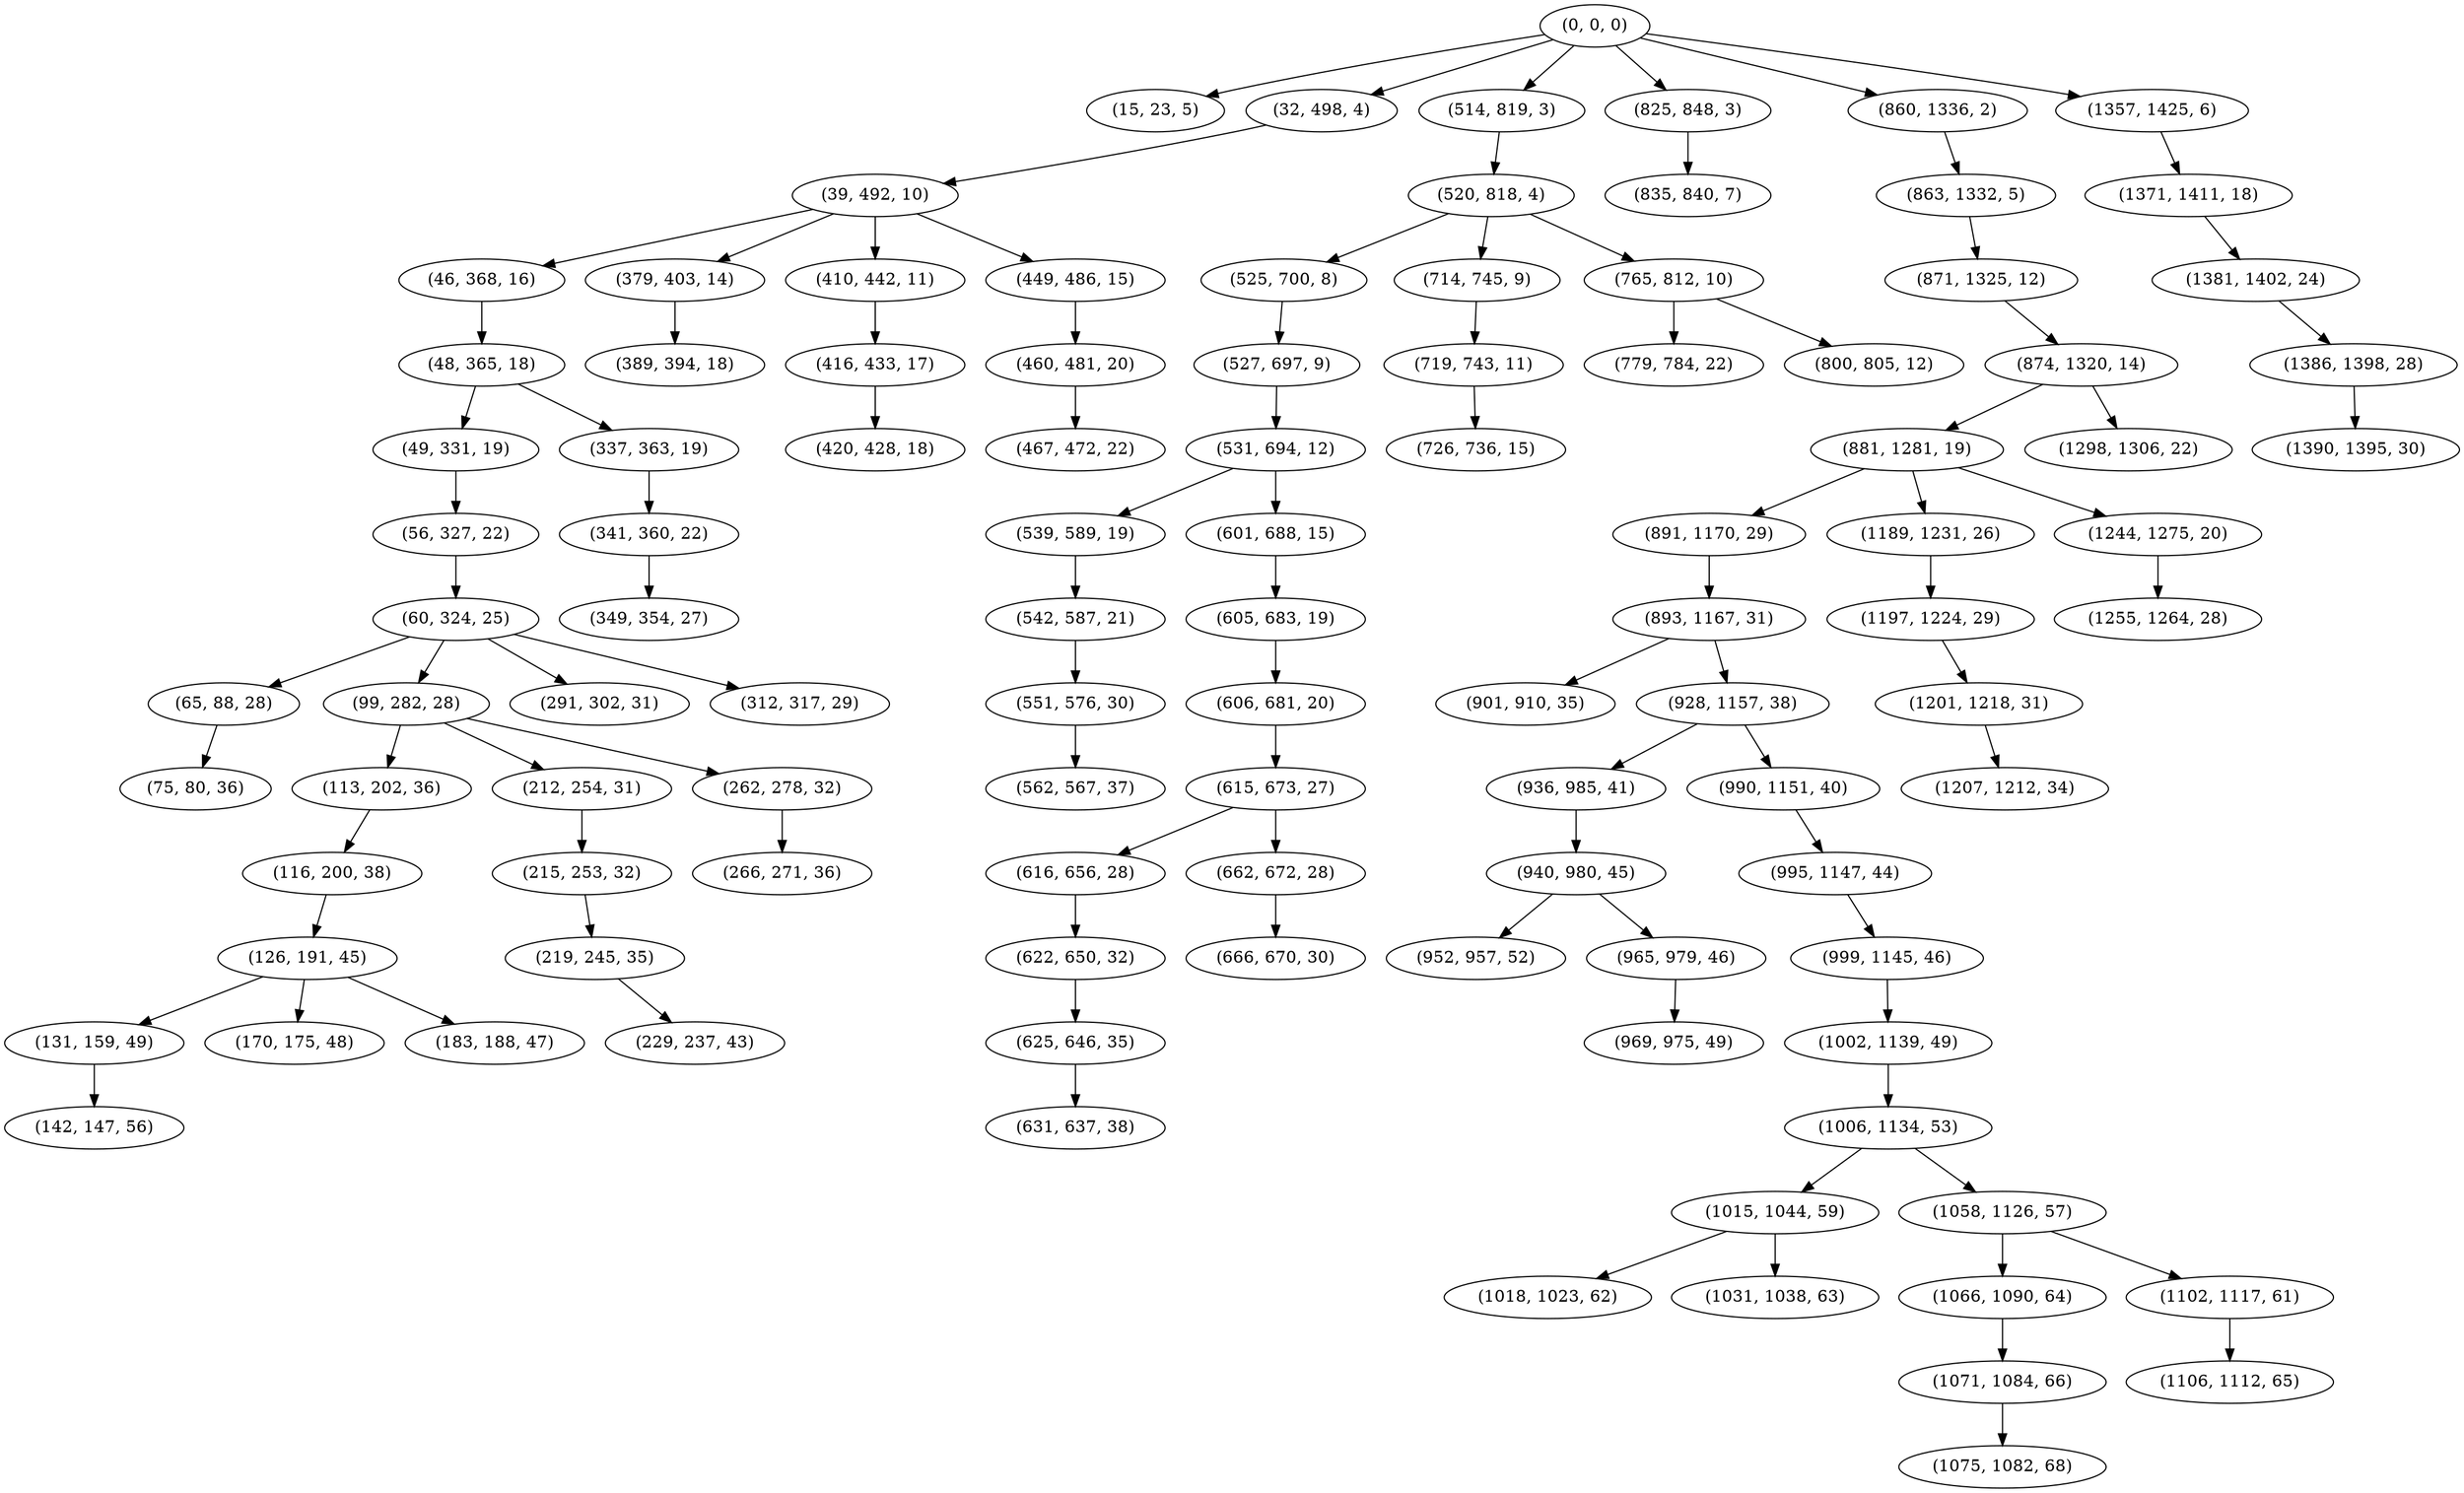digraph tree {
    "(0, 0, 0)";
    "(15, 23, 5)";
    "(32, 498, 4)";
    "(39, 492, 10)";
    "(46, 368, 16)";
    "(48, 365, 18)";
    "(49, 331, 19)";
    "(56, 327, 22)";
    "(60, 324, 25)";
    "(65, 88, 28)";
    "(75, 80, 36)";
    "(99, 282, 28)";
    "(113, 202, 36)";
    "(116, 200, 38)";
    "(126, 191, 45)";
    "(131, 159, 49)";
    "(142, 147, 56)";
    "(170, 175, 48)";
    "(183, 188, 47)";
    "(212, 254, 31)";
    "(215, 253, 32)";
    "(219, 245, 35)";
    "(229, 237, 43)";
    "(262, 278, 32)";
    "(266, 271, 36)";
    "(291, 302, 31)";
    "(312, 317, 29)";
    "(337, 363, 19)";
    "(341, 360, 22)";
    "(349, 354, 27)";
    "(379, 403, 14)";
    "(389, 394, 18)";
    "(410, 442, 11)";
    "(416, 433, 17)";
    "(420, 428, 18)";
    "(449, 486, 15)";
    "(460, 481, 20)";
    "(467, 472, 22)";
    "(514, 819, 3)";
    "(520, 818, 4)";
    "(525, 700, 8)";
    "(527, 697, 9)";
    "(531, 694, 12)";
    "(539, 589, 19)";
    "(542, 587, 21)";
    "(551, 576, 30)";
    "(562, 567, 37)";
    "(601, 688, 15)";
    "(605, 683, 19)";
    "(606, 681, 20)";
    "(615, 673, 27)";
    "(616, 656, 28)";
    "(622, 650, 32)";
    "(625, 646, 35)";
    "(631, 637, 38)";
    "(662, 672, 28)";
    "(666, 670, 30)";
    "(714, 745, 9)";
    "(719, 743, 11)";
    "(726, 736, 15)";
    "(765, 812, 10)";
    "(779, 784, 22)";
    "(800, 805, 12)";
    "(825, 848, 3)";
    "(835, 840, 7)";
    "(860, 1336, 2)";
    "(863, 1332, 5)";
    "(871, 1325, 12)";
    "(874, 1320, 14)";
    "(881, 1281, 19)";
    "(891, 1170, 29)";
    "(893, 1167, 31)";
    "(901, 910, 35)";
    "(928, 1157, 38)";
    "(936, 985, 41)";
    "(940, 980, 45)";
    "(952, 957, 52)";
    "(965, 979, 46)";
    "(969, 975, 49)";
    "(990, 1151, 40)";
    "(995, 1147, 44)";
    "(999, 1145, 46)";
    "(1002, 1139, 49)";
    "(1006, 1134, 53)";
    "(1015, 1044, 59)";
    "(1018, 1023, 62)";
    "(1031, 1038, 63)";
    "(1058, 1126, 57)";
    "(1066, 1090, 64)";
    "(1071, 1084, 66)";
    "(1075, 1082, 68)";
    "(1102, 1117, 61)";
    "(1106, 1112, 65)";
    "(1189, 1231, 26)";
    "(1197, 1224, 29)";
    "(1201, 1218, 31)";
    "(1207, 1212, 34)";
    "(1244, 1275, 20)";
    "(1255, 1264, 28)";
    "(1298, 1306, 22)";
    "(1357, 1425, 6)";
    "(1371, 1411, 18)";
    "(1381, 1402, 24)";
    "(1386, 1398, 28)";
    "(1390, 1395, 30)";
    "(0, 0, 0)" -> "(15, 23, 5)";
    "(0, 0, 0)" -> "(32, 498, 4)";
    "(0, 0, 0)" -> "(514, 819, 3)";
    "(0, 0, 0)" -> "(825, 848, 3)";
    "(0, 0, 0)" -> "(860, 1336, 2)";
    "(0, 0, 0)" -> "(1357, 1425, 6)";
    "(32, 498, 4)" -> "(39, 492, 10)";
    "(39, 492, 10)" -> "(46, 368, 16)";
    "(39, 492, 10)" -> "(379, 403, 14)";
    "(39, 492, 10)" -> "(410, 442, 11)";
    "(39, 492, 10)" -> "(449, 486, 15)";
    "(46, 368, 16)" -> "(48, 365, 18)";
    "(48, 365, 18)" -> "(49, 331, 19)";
    "(48, 365, 18)" -> "(337, 363, 19)";
    "(49, 331, 19)" -> "(56, 327, 22)";
    "(56, 327, 22)" -> "(60, 324, 25)";
    "(60, 324, 25)" -> "(65, 88, 28)";
    "(60, 324, 25)" -> "(99, 282, 28)";
    "(60, 324, 25)" -> "(291, 302, 31)";
    "(60, 324, 25)" -> "(312, 317, 29)";
    "(65, 88, 28)" -> "(75, 80, 36)";
    "(99, 282, 28)" -> "(113, 202, 36)";
    "(99, 282, 28)" -> "(212, 254, 31)";
    "(99, 282, 28)" -> "(262, 278, 32)";
    "(113, 202, 36)" -> "(116, 200, 38)";
    "(116, 200, 38)" -> "(126, 191, 45)";
    "(126, 191, 45)" -> "(131, 159, 49)";
    "(126, 191, 45)" -> "(170, 175, 48)";
    "(126, 191, 45)" -> "(183, 188, 47)";
    "(131, 159, 49)" -> "(142, 147, 56)";
    "(212, 254, 31)" -> "(215, 253, 32)";
    "(215, 253, 32)" -> "(219, 245, 35)";
    "(219, 245, 35)" -> "(229, 237, 43)";
    "(262, 278, 32)" -> "(266, 271, 36)";
    "(337, 363, 19)" -> "(341, 360, 22)";
    "(341, 360, 22)" -> "(349, 354, 27)";
    "(379, 403, 14)" -> "(389, 394, 18)";
    "(410, 442, 11)" -> "(416, 433, 17)";
    "(416, 433, 17)" -> "(420, 428, 18)";
    "(449, 486, 15)" -> "(460, 481, 20)";
    "(460, 481, 20)" -> "(467, 472, 22)";
    "(514, 819, 3)" -> "(520, 818, 4)";
    "(520, 818, 4)" -> "(525, 700, 8)";
    "(520, 818, 4)" -> "(714, 745, 9)";
    "(520, 818, 4)" -> "(765, 812, 10)";
    "(525, 700, 8)" -> "(527, 697, 9)";
    "(527, 697, 9)" -> "(531, 694, 12)";
    "(531, 694, 12)" -> "(539, 589, 19)";
    "(531, 694, 12)" -> "(601, 688, 15)";
    "(539, 589, 19)" -> "(542, 587, 21)";
    "(542, 587, 21)" -> "(551, 576, 30)";
    "(551, 576, 30)" -> "(562, 567, 37)";
    "(601, 688, 15)" -> "(605, 683, 19)";
    "(605, 683, 19)" -> "(606, 681, 20)";
    "(606, 681, 20)" -> "(615, 673, 27)";
    "(615, 673, 27)" -> "(616, 656, 28)";
    "(615, 673, 27)" -> "(662, 672, 28)";
    "(616, 656, 28)" -> "(622, 650, 32)";
    "(622, 650, 32)" -> "(625, 646, 35)";
    "(625, 646, 35)" -> "(631, 637, 38)";
    "(662, 672, 28)" -> "(666, 670, 30)";
    "(714, 745, 9)" -> "(719, 743, 11)";
    "(719, 743, 11)" -> "(726, 736, 15)";
    "(765, 812, 10)" -> "(779, 784, 22)";
    "(765, 812, 10)" -> "(800, 805, 12)";
    "(825, 848, 3)" -> "(835, 840, 7)";
    "(860, 1336, 2)" -> "(863, 1332, 5)";
    "(863, 1332, 5)" -> "(871, 1325, 12)";
    "(871, 1325, 12)" -> "(874, 1320, 14)";
    "(874, 1320, 14)" -> "(881, 1281, 19)";
    "(874, 1320, 14)" -> "(1298, 1306, 22)";
    "(881, 1281, 19)" -> "(891, 1170, 29)";
    "(881, 1281, 19)" -> "(1189, 1231, 26)";
    "(881, 1281, 19)" -> "(1244, 1275, 20)";
    "(891, 1170, 29)" -> "(893, 1167, 31)";
    "(893, 1167, 31)" -> "(901, 910, 35)";
    "(893, 1167, 31)" -> "(928, 1157, 38)";
    "(928, 1157, 38)" -> "(936, 985, 41)";
    "(928, 1157, 38)" -> "(990, 1151, 40)";
    "(936, 985, 41)" -> "(940, 980, 45)";
    "(940, 980, 45)" -> "(952, 957, 52)";
    "(940, 980, 45)" -> "(965, 979, 46)";
    "(965, 979, 46)" -> "(969, 975, 49)";
    "(990, 1151, 40)" -> "(995, 1147, 44)";
    "(995, 1147, 44)" -> "(999, 1145, 46)";
    "(999, 1145, 46)" -> "(1002, 1139, 49)";
    "(1002, 1139, 49)" -> "(1006, 1134, 53)";
    "(1006, 1134, 53)" -> "(1015, 1044, 59)";
    "(1006, 1134, 53)" -> "(1058, 1126, 57)";
    "(1015, 1044, 59)" -> "(1018, 1023, 62)";
    "(1015, 1044, 59)" -> "(1031, 1038, 63)";
    "(1058, 1126, 57)" -> "(1066, 1090, 64)";
    "(1058, 1126, 57)" -> "(1102, 1117, 61)";
    "(1066, 1090, 64)" -> "(1071, 1084, 66)";
    "(1071, 1084, 66)" -> "(1075, 1082, 68)";
    "(1102, 1117, 61)" -> "(1106, 1112, 65)";
    "(1189, 1231, 26)" -> "(1197, 1224, 29)";
    "(1197, 1224, 29)" -> "(1201, 1218, 31)";
    "(1201, 1218, 31)" -> "(1207, 1212, 34)";
    "(1244, 1275, 20)" -> "(1255, 1264, 28)";
    "(1357, 1425, 6)" -> "(1371, 1411, 18)";
    "(1371, 1411, 18)" -> "(1381, 1402, 24)";
    "(1381, 1402, 24)" -> "(1386, 1398, 28)";
    "(1386, 1398, 28)" -> "(1390, 1395, 30)";
}
